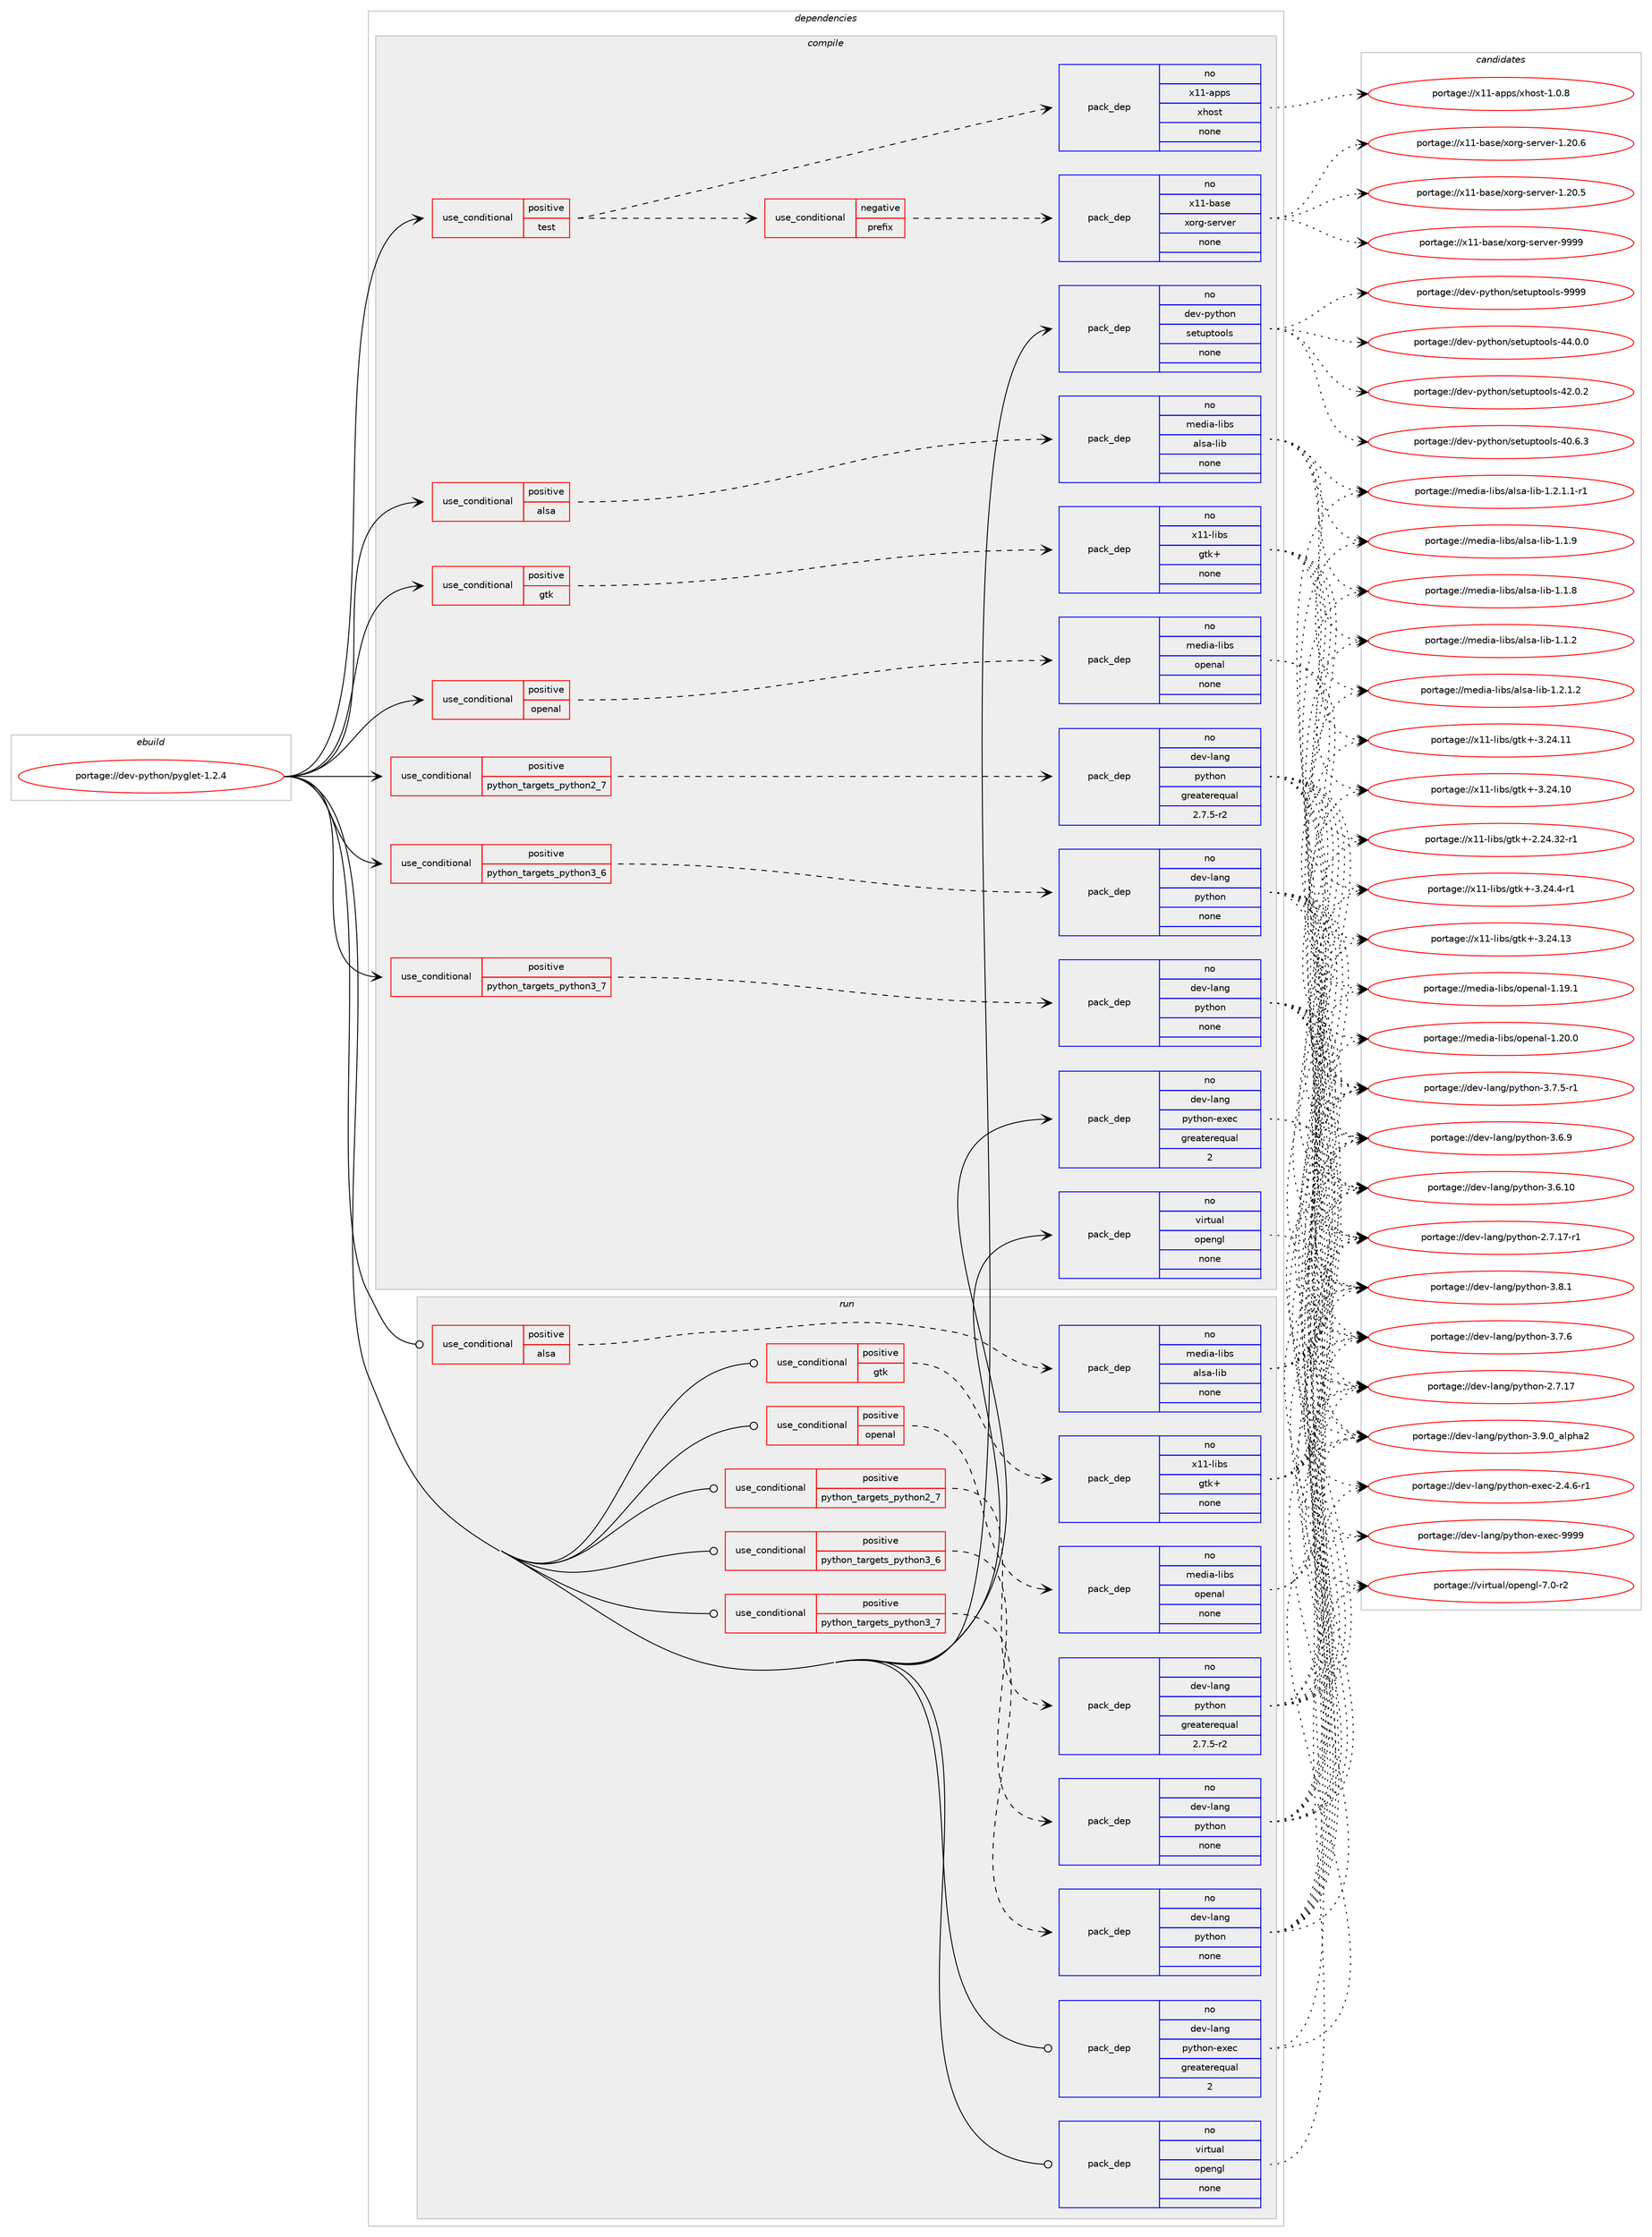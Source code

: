 digraph prolog {

# *************
# Graph options
# *************

newrank=true;
concentrate=true;
compound=true;
graph [rankdir=LR,fontname=Helvetica,fontsize=10,ranksep=1.5];#, ranksep=2.5, nodesep=0.2];
edge  [arrowhead=vee];
node  [fontname=Helvetica,fontsize=10];

# **********
# The ebuild
# **********

subgraph cluster_leftcol {
color=gray;
rank=same;
label=<<i>ebuild</i>>;
id [label="portage://dev-python/pyglet-1.2.4", color=red, width=4, href="../dev-python/pyglet-1.2.4.svg"];
}

# ****************
# The dependencies
# ****************

subgraph cluster_midcol {
color=gray;
label=<<i>dependencies</i>>;
subgraph cluster_compile {
fillcolor="#eeeeee";
style=filled;
label=<<i>compile</i>>;
subgraph cond109429 {
dependency437979 [label=<<TABLE BORDER="0" CELLBORDER="1" CELLSPACING="0" CELLPADDING="4"><TR><TD ROWSPAN="3" CELLPADDING="10">use_conditional</TD></TR><TR><TD>positive</TD></TR><TR><TD>alsa</TD></TR></TABLE>>, shape=none, color=red];
subgraph pack323612 {
dependency437980 [label=<<TABLE BORDER="0" CELLBORDER="1" CELLSPACING="0" CELLPADDING="4" WIDTH="220"><TR><TD ROWSPAN="6" CELLPADDING="30">pack_dep</TD></TR><TR><TD WIDTH="110">no</TD></TR><TR><TD>media-libs</TD></TR><TR><TD>alsa-lib</TD></TR><TR><TD>none</TD></TR><TR><TD></TD></TR></TABLE>>, shape=none, color=blue];
}
dependency437979:e -> dependency437980:w [weight=20,style="dashed",arrowhead="vee"];
}
id:e -> dependency437979:w [weight=20,style="solid",arrowhead="vee"];
subgraph cond109430 {
dependency437981 [label=<<TABLE BORDER="0" CELLBORDER="1" CELLSPACING="0" CELLPADDING="4"><TR><TD ROWSPAN="3" CELLPADDING="10">use_conditional</TD></TR><TR><TD>positive</TD></TR><TR><TD>gtk</TD></TR></TABLE>>, shape=none, color=red];
subgraph pack323613 {
dependency437982 [label=<<TABLE BORDER="0" CELLBORDER="1" CELLSPACING="0" CELLPADDING="4" WIDTH="220"><TR><TD ROWSPAN="6" CELLPADDING="30">pack_dep</TD></TR><TR><TD WIDTH="110">no</TD></TR><TR><TD>x11-libs</TD></TR><TR><TD>gtk+</TD></TR><TR><TD>none</TD></TR><TR><TD></TD></TR></TABLE>>, shape=none, color=blue];
}
dependency437981:e -> dependency437982:w [weight=20,style="dashed",arrowhead="vee"];
}
id:e -> dependency437981:w [weight=20,style="solid",arrowhead="vee"];
subgraph cond109431 {
dependency437983 [label=<<TABLE BORDER="0" CELLBORDER="1" CELLSPACING="0" CELLPADDING="4"><TR><TD ROWSPAN="3" CELLPADDING="10">use_conditional</TD></TR><TR><TD>positive</TD></TR><TR><TD>openal</TD></TR></TABLE>>, shape=none, color=red];
subgraph pack323614 {
dependency437984 [label=<<TABLE BORDER="0" CELLBORDER="1" CELLSPACING="0" CELLPADDING="4" WIDTH="220"><TR><TD ROWSPAN="6" CELLPADDING="30">pack_dep</TD></TR><TR><TD WIDTH="110">no</TD></TR><TR><TD>media-libs</TD></TR><TR><TD>openal</TD></TR><TR><TD>none</TD></TR><TR><TD></TD></TR></TABLE>>, shape=none, color=blue];
}
dependency437983:e -> dependency437984:w [weight=20,style="dashed",arrowhead="vee"];
}
id:e -> dependency437983:w [weight=20,style="solid",arrowhead="vee"];
subgraph cond109432 {
dependency437985 [label=<<TABLE BORDER="0" CELLBORDER="1" CELLSPACING="0" CELLPADDING="4"><TR><TD ROWSPAN="3" CELLPADDING="10">use_conditional</TD></TR><TR><TD>positive</TD></TR><TR><TD>python_targets_python2_7</TD></TR></TABLE>>, shape=none, color=red];
subgraph pack323615 {
dependency437986 [label=<<TABLE BORDER="0" CELLBORDER="1" CELLSPACING="0" CELLPADDING="4" WIDTH="220"><TR><TD ROWSPAN="6" CELLPADDING="30">pack_dep</TD></TR><TR><TD WIDTH="110">no</TD></TR><TR><TD>dev-lang</TD></TR><TR><TD>python</TD></TR><TR><TD>greaterequal</TD></TR><TR><TD>2.7.5-r2</TD></TR></TABLE>>, shape=none, color=blue];
}
dependency437985:e -> dependency437986:w [weight=20,style="dashed",arrowhead="vee"];
}
id:e -> dependency437985:w [weight=20,style="solid",arrowhead="vee"];
subgraph cond109433 {
dependency437987 [label=<<TABLE BORDER="0" CELLBORDER="1" CELLSPACING="0" CELLPADDING="4"><TR><TD ROWSPAN="3" CELLPADDING="10">use_conditional</TD></TR><TR><TD>positive</TD></TR><TR><TD>python_targets_python3_6</TD></TR></TABLE>>, shape=none, color=red];
subgraph pack323616 {
dependency437988 [label=<<TABLE BORDER="0" CELLBORDER="1" CELLSPACING="0" CELLPADDING="4" WIDTH="220"><TR><TD ROWSPAN="6" CELLPADDING="30">pack_dep</TD></TR><TR><TD WIDTH="110">no</TD></TR><TR><TD>dev-lang</TD></TR><TR><TD>python</TD></TR><TR><TD>none</TD></TR><TR><TD></TD></TR></TABLE>>, shape=none, color=blue];
}
dependency437987:e -> dependency437988:w [weight=20,style="dashed",arrowhead="vee"];
}
id:e -> dependency437987:w [weight=20,style="solid",arrowhead="vee"];
subgraph cond109434 {
dependency437989 [label=<<TABLE BORDER="0" CELLBORDER="1" CELLSPACING="0" CELLPADDING="4"><TR><TD ROWSPAN="3" CELLPADDING="10">use_conditional</TD></TR><TR><TD>positive</TD></TR><TR><TD>python_targets_python3_7</TD></TR></TABLE>>, shape=none, color=red];
subgraph pack323617 {
dependency437990 [label=<<TABLE BORDER="0" CELLBORDER="1" CELLSPACING="0" CELLPADDING="4" WIDTH="220"><TR><TD ROWSPAN="6" CELLPADDING="30">pack_dep</TD></TR><TR><TD WIDTH="110">no</TD></TR><TR><TD>dev-lang</TD></TR><TR><TD>python</TD></TR><TR><TD>none</TD></TR><TR><TD></TD></TR></TABLE>>, shape=none, color=blue];
}
dependency437989:e -> dependency437990:w [weight=20,style="dashed",arrowhead="vee"];
}
id:e -> dependency437989:w [weight=20,style="solid",arrowhead="vee"];
subgraph cond109435 {
dependency437991 [label=<<TABLE BORDER="0" CELLBORDER="1" CELLSPACING="0" CELLPADDING="4"><TR><TD ROWSPAN="3" CELLPADDING="10">use_conditional</TD></TR><TR><TD>positive</TD></TR><TR><TD>test</TD></TR></TABLE>>, shape=none, color=red];
subgraph cond109436 {
dependency437992 [label=<<TABLE BORDER="0" CELLBORDER="1" CELLSPACING="0" CELLPADDING="4"><TR><TD ROWSPAN="3" CELLPADDING="10">use_conditional</TD></TR><TR><TD>negative</TD></TR><TR><TD>prefix</TD></TR></TABLE>>, shape=none, color=red];
subgraph pack323618 {
dependency437993 [label=<<TABLE BORDER="0" CELLBORDER="1" CELLSPACING="0" CELLPADDING="4" WIDTH="220"><TR><TD ROWSPAN="6" CELLPADDING="30">pack_dep</TD></TR><TR><TD WIDTH="110">no</TD></TR><TR><TD>x11-base</TD></TR><TR><TD>xorg-server</TD></TR><TR><TD>none</TD></TR><TR><TD></TD></TR></TABLE>>, shape=none, color=blue];
}
dependency437992:e -> dependency437993:w [weight=20,style="dashed",arrowhead="vee"];
}
dependency437991:e -> dependency437992:w [weight=20,style="dashed",arrowhead="vee"];
subgraph pack323619 {
dependency437994 [label=<<TABLE BORDER="0" CELLBORDER="1" CELLSPACING="0" CELLPADDING="4" WIDTH="220"><TR><TD ROWSPAN="6" CELLPADDING="30">pack_dep</TD></TR><TR><TD WIDTH="110">no</TD></TR><TR><TD>x11-apps</TD></TR><TR><TD>xhost</TD></TR><TR><TD>none</TD></TR><TR><TD></TD></TR></TABLE>>, shape=none, color=blue];
}
dependency437991:e -> dependency437994:w [weight=20,style="dashed",arrowhead="vee"];
}
id:e -> dependency437991:w [weight=20,style="solid",arrowhead="vee"];
subgraph pack323620 {
dependency437995 [label=<<TABLE BORDER="0" CELLBORDER="1" CELLSPACING="0" CELLPADDING="4" WIDTH="220"><TR><TD ROWSPAN="6" CELLPADDING="30">pack_dep</TD></TR><TR><TD WIDTH="110">no</TD></TR><TR><TD>dev-lang</TD></TR><TR><TD>python-exec</TD></TR><TR><TD>greaterequal</TD></TR><TR><TD>2</TD></TR></TABLE>>, shape=none, color=blue];
}
id:e -> dependency437995:w [weight=20,style="solid",arrowhead="vee"];
subgraph pack323621 {
dependency437996 [label=<<TABLE BORDER="0" CELLBORDER="1" CELLSPACING="0" CELLPADDING="4" WIDTH="220"><TR><TD ROWSPAN="6" CELLPADDING="30">pack_dep</TD></TR><TR><TD WIDTH="110">no</TD></TR><TR><TD>dev-python</TD></TR><TR><TD>setuptools</TD></TR><TR><TD>none</TD></TR><TR><TD></TD></TR></TABLE>>, shape=none, color=blue];
}
id:e -> dependency437996:w [weight=20,style="solid",arrowhead="vee"];
subgraph pack323622 {
dependency437997 [label=<<TABLE BORDER="0" CELLBORDER="1" CELLSPACING="0" CELLPADDING="4" WIDTH="220"><TR><TD ROWSPAN="6" CELLPADDING="30">pack_dep</TD></TR><TR><TD WIDTH="110">no</TD></TR><TR><TD>virtual</TD></TR><TR><TD>opengl</TD></TR><TR><TD>none</TD></TR><TR><TD></TD></TR></TABLE>>, shape=none, color=blue];
}
id:e -> dependency437997:w [weight=20,style="solid",arrowhead="vee"];
}
subgraph cluster_compileandrun {
fillcolor="#eeeeee";
style=filled;
label=<<i>compile and run</i>>;
}
subgraph cluster_run {
fillcolor="#eeeeee";
style=filled;
label=<<i>run</i>>;
subgraph cond109437 {
dependency437998 [label=<<TABLE BORDER="0" CELLBORDER="1" CELLSPACING="0" CELLPADDING="4"><TR><TD ROWSPAN="3" CELLPADDING="10">use_conditional</TD></TR><TR><TD>positive</TD></TR><TR><TD>alsa</TD></TR></TABLE>>, shape=none, color=red];
subgraph pack323623 {
dependency437999 [label=<<TABLE BORDER="0" CELLBORDER="1" CELLSPACING="0" CELLPADDING="4" WIDTH="220"><TR><TD ROWSPAN="6" CELLPADDING="30">pack_dep</TD></TR><TR><TD WIDTH="110">no</TD></TR><TR><TD>media-libs</TD></TR><TR><TD>alsa-lib</TD></TR><TR><TD>none</TD></TR><TR><TD></TD></TR></TABLE>>, shape=none, color=blue];
}
dependency437998:e -> dependency437999:w [weight=20,style="dashed",arrowhead="vee"];
}
id:e -> dependency437998:w [weight=20,style="solid",arrowhead="odot"];
subgraph cond109438 {
dependency438000 [label=<<TABLE BORDER="0" CELLBORDER="1" CELLSPACING="0" CELLPADDING="4"><TR><TD ROWSPAN="3" CELLPADDING="10">use_conditional</TD></TR><TR><TD>positive</TD></TR><TR><TD>gtk</TD></TR></TABLE>>, shape=none, color=red];
subgraph pack323624 {
dependency438001 [label=<<TABLE BORDER="0" CELLBORDER="1" CELLSPACING="0" CELLPADDING="4" WIDTH="220"><TR><TD ROWSPAN="6" CELLPADDING="30">pack_dep</TD></TR><TR><TD WIDTH="110">no</TD></TR><TR><TD>x11-libs</TD></TR><TR><TD>gtk+</TD></TR><TR><TD>none</TD></TR><TR><TD></TD></TR></TABLE>>, shape=none, color=blue];
}
dependency438000:e -> dependency438001:w [weight=20,style="dashed",arrowhead="vee"];
}
id:e -> dependency438000:w [weight=20,style="solid",arrowhead="odot"];
subgraph cond109439 {
dependency438002 [label=<<TABLE BORDER="0" CELLBORDER="1" CELLSPACING="0" CELLPADDING="4"><TR><TD ROWSPAN="3" CELLPADDING="10">use_conditional</TD></TR><TR><TD>positive</TD></TR><TR><TD>openal</TD></TR></TABLE>>, shape=none, color=red];
subgraph pack323625 {
dependency438003 [label=<<TABLE BORDER="0" CELLBORDER="1" CELLSPACING="0" CELLPADDING="4" WIDTH="220"><TR><TD ROWSPAN="6" CELLPADDING="30">pack_dep</TD></TR><TR><TD WIDTH="110">no</TD></TR><TR><TD>media-libs</TD></TR><TR><TD>openal</TD></TR><TR><TD>none</TD></TR><TR><TD></TD></TR></TABLE>>, shape=none, color=blue];
}
dependency438002:e -> dependency438003:w [weight=20,style="dashed",arrowhead="vee"];
}
id:e -> dependency438002:w [weight=20,style="solid",arrowhead="odot"];
subgraph cond109440 {
dependency438004 [label=<<TABLE BORDER="0" CELLBORDER="1" CELLSPACING="0" CELLPADDING="4"><TR><TD ROWSPAN="3" CELLPADDING="10">use_conditional</TD></TR><TR><TD>positive</TD></TR><TR><TD>python_targets_python2_7</TD></TR></TABLE>>, shape=none, color=red];
subgraph pack323626 {
dependency438005 [label=<<TABLE BORDER="0" CELLBORDER="1" CELLSPACING="0" CELLPADDING="4" WIDTH="220"><TR><TD ROWSPAN="6" CELLPADDING="30">pack_dep</TD></TR><TR><TD WIDTH="110">no</TD></TR><TR><TD>dev-lang</TD></TR><TR><TD>python</TD></TR><TR><TD>greaterequal</TD></TR><TR><TD>2.7.5-r2</TD></TR></TABLE>>, shape=none, color=blue];
}
dependency438004:e -> dependency438005:w [weight=20,style="dashed",arrowhead="vee"];
}
id:e -> dependency438004:w [weight=20,style="solid",arrowhead="odot"];
subgraph cond109441 {
dependency438006 [label=<<TABLE BORDER="0" CELLBORDER="1" CELLSPACING="0" CELLPADDING="4"><TR><TD ROWSPAN="3" CELLPADDING="10">use_conditional</TD></TR><TR><TD>positive</TD></TR><TR><TD>python_targets_python3_6</TD></TR></TABLE>>, shape=none, color=red];
subgraph pack323627 {
dependency438007 [label=<<TABLE BORDER="0" CELLBORDER="1" CELLSPACING="0" CELLPADDING="4" WIDTH="220"><TR><TD ROWSPAN="6" CELLPADDING="30">pack_dep</TD></TR><TR><TD WIDTH="110">no</TD></TR><TR><TD>dev-lang</TD></TR><TR><TD>python</TD></TR><TR><TD>none</TD></TR><TR><TD></TD></TR></TABLE>>, shape=none, color=blue];
}
dependency438006:e -> dependency438007:w [weight=20,style="dashed",arrowhead="vee"];
}
id:e -> dependency438006:w [weight=20,style="solid",arrowhead="odot"];
subgraph cond109442 {
dependency438008 [label=<<TABLE BORDER="0" CELLBORDER="1" CELLSPACING="0" CELLPADDING="4"><TR><TD ROWSPAN="3" CELLPADDING="10">use_conditional</TD></TR><TR><TD>positive</TD></TR><TR><TD>python_targets_python3_7</TD></TR></TABLE>>, shape=none, color=red];
subgraph pack323628 {
dependency438009 [label=<<TABLE BORDER="0" CELLBORDER="1" CELLSPACING="0" CELLPADDING="4" WIDTH="220"><TR><TD ROWSPAN="6" CELLPADDING="30">pack_dep</TD></TR><TR><TD WIDTH="110">no</TD></TR><TR><TD>dev-lang</TD></TR><TR><TD>python</TD></TR><TR><TD>none</TD></TR><TR><TD></TD></TR></TABLE>>, shape=none, color=blue];
}
dependency438008:e -> dependency438009:w [weight=20,style="dashed",arrowhead="vee"];
}
id:e -> dependency438008:w [weight=20,style="solid",arrowhead="odot"];
subgraph pack323629 {
dependency438010 [label=<<TABLE BORDER="0" CELLBORDER="1" CELLSPACING="0" CELLPADDING="4" WIDTH="220"><TR><TD ROWSPAN="6" CELLPADDING="30">pack_dep</TD></TR><TR><TD WIDTH="110">no</TD></TR><TR><TD>dev-lang</TD></TR><TR><TD>python-exec</TD></TR><TR><TD>greaterequal</TD></TR><TR><TD>2</TD></TR></TABLE>>, shape=none, color=blue];
}
id:e -> dependency438010:w [weight=20,style="solid",arrowhead="odot"];
subgraph pack323630 {
dependency438011 [label=<<TABLE BORDER="0" CELLBORDER="1" CELLSPACING="0" CELLPADDING="4" WIDTH="220"><TR><TD ROWSPAN="6" CELLPADDING="30">pack_dep</TD></TR><TR><TD WIDTH="110">no</TD></TR><TR><TD>virtual</TD></TR><TR><TD>opengl</TD></TR><TR><TD>none</TD></TR><TR><TD></TD></TR></TABLE>>, shape=none, color=blue];
}
id:e -> dependency438011:w [weight=20,style="solid",arrowhead="odot"];
}
}

# **************
# The candidates
# **************

subgraph cluster_choices {
rank=same;
color=gray;
label=<<i>candidates</i>>;

subgraph choice323612 {
color=black;
nodesep=1;
choice10910110010597451081059811547971081159745108105984549465046494650 [label="portage://media-libs/alsa-lib-1.2.1.2", color=red, width=4,href="../media-libs/alsa-lib-1.2.1.2.svg"];
choice109101100105974510810598115479710811597451081059845494650464946494511449 [label="portage://media-libs/alsa-lib-1.2.1.1-r1", color=red, width=4,href="../media-libs/alsa-lib-1.2.1.1-r1.svg"];
choice1091011001059745108105981154797108115974510810598454946494657 [label="portage://media-libs/alsa-lib-1.1.9", color=red, width=4,href="../media-libs/alsa-lib-1.1.9.svg"];
choice1091011001059745108105981154797108115974510810598454946494656 [label="portage://media-libs/alsa-lib-1.1.8", color=red, width=4,href="../media-libs/alsa-lib-1.1.8.svg"];
choice1091011001059745108105981154797108115974510810598454946494650 [label="portage://media-libs/alsa-lib-1.1.2", color=red, width=4,href="../media-libs/alsa-lib-1.1.2.svg"];
dependency437980:e -> choice10910110010597451081059811547971081159745108105984549465046494650:w [style=dotted,weight="100"];
dependency437980:e -> choice109101100105974510810598115479710811597451081059845494650464946494511449:w [style=dotted,weight="100"];
dependency437980:e -> choice1091011001059745108105981154797108115974510810598454946494657:w [style=dotted,weight="100"];
dependency437980:e -> choice1091011001059745108105981154797108115974510810598454946494656:w [style=dotted,weight="100"];
dependency437980:e -> choice1091011001059745108105981154797108115974510810598454946494650:w [style=dotted,weight="100"];
}
subgraph choice323613 {
color=black;
nodesep=1;
choice120494945108105981154710311610743455146505246524511449 [label="portage://x11-libs/gtk+-3.24.4-r1", color=red, width=4,href="../x11-libs/gtk+-3.24.4-r1.svg"];
choice1204949451081059811547103116107434551465052464951 [label="portage://x11-libs/gtk+-3.24.13", color=red, width=4,href="../x11-libs/gtk+-3.24.13.svg"];
choice1204949451081059811547103116107434551465052464949 [label="portage://x11-libs/gtk+-3.24.11", color=red, width=4,href="../x11-libs/gtk+-3.24.11.svg"];
choice1204949451081059811547103116107434551465052464948 [label="portage://x11-libs/gtk+-3.24.10", color=red, width=4,href="../x11-libs/gtk+-3.24.10.svg"];
choice12049494510810598115471031161074345504650524651504511449 [label="portage://x11-libs/gtk+-2.24.32-r1", color=red, width=4,href="../x11-libs/gtk+-2.24.32-r1.svg"];
dependency437982:e -> choice120494945108105981154710311610743455146505246524511449:w [style=dotted,weight="100"];
dependency437982:e -> choice1204949451081059811547103116107434551465052464951:w [style=dotted,weight="100"];
dependency437982:e -> choice1204949451081059811547103116107434551465052464949:w [style=dotted,weight="100"];
dependency437982:e -> choice1204949451081059811547103116107434551465052464948:w [style=dotted,weight="100"];
dependency437982:e -> choice12049494510810598115471031161074345504650524651504511449:w [style=dotted,weight="100"];
}
subgraph choice323614 {
color=black;
nodesep=1;
choice109101100105974510810598115471111121011109710845494650484648 [label="portage://media-libs/openal-1.20.0", color=red, width=4,href="../media-libs/openal-1.20.0.svg"];
choice109101100105974510810598115471111121011109710845494649574649 [label="portage://media-libs/openal-1.19.1", color=red, width=4,href="../media-libs/openal-1.19.1.svg"];
dependency437984:e -> choice109101100105974510810598115471111121011109710845494650484648:w [style=dotted,weight="100"];
dependency437984:e -> choice109101100105974510810598115471111121011109710845494649574649:w [style=dotted,weight="100"];
}
subgraph choice323615 {
color=black;
nodesep=1;
choice10010111845108971101034711212111610411111045514657464895971081121049750 [label="portage://dev-lang/python-3.9.0_alpha2", color=red, width=4,href="../dev-lang/python-3.9.0_alpha2.svg"];
choice100101118451089711010347112121116104111110455146564649 [label="portage://dev-lang/python-3.8.1", color=red, width=4,href="../dev-lang/python-3.8.1.svg"];
choice100101118451089711010347112121116104111110455146554654 [label="portage://dev-lang/python-3.7.6", color=red, width=4,href="../dev-lang/python-3.7.6.svg"];
choice1001011184510897110103471121211161041111104551465546534511449 [label="portage://dev-lang/python-3.7.5-r1", color=red, width=4,href="../dev-lang/python-3.7.5-r1.svg"];
choice100101118451089711010347112121116104111110455146544657 [label="portage://dev-lang/python-3.6.9", color=red, width=4,href="../dev-lang/python-3.6.9.svg"];
choice10010111845108971101034711212111610411111045514654464948 [label="portage://dev-lang/python-3.6.10", color=red, width=4,href="../dev-lang/python-3.6.10.svg"];
choice100101118451089711010347112121116104111110455046554649554511449 [label="portage://dev-lang/python-2.7.17-r1", color=red, width=4,href="../dev-lang/python-2.7.17-r1.svg"];
choice10010111845108971101034711212111610411111045504655464955 [label="portage://dev-lang/python-2.7.17", color=red, width=4,href="../dev-lang/python-2.7.17.svg"];
dependency437986:e -> choice10010111845108971101034711212111610411111045514657464895971081121049750:w [style=dotted,weight="100"];
dependency437986:e -> choice100101118451089711010347112121116104111110455146564649:w [style=dotted,weight="100"];
dependency437986:e -> choice100101118451089711010347112121116104111110455146554654:w [style=dotted,weight="100"];
dependency437986:e -> choice1001011184510897110103471121211161041111104551465546534511449:w [style=dotted,weight="100"];
dependency437986:e -> choice100101118451089711010347112121116104111110455146544657:w [style=dotted,weight="100"];
dependency437986:e -> choice10010111845108971101034711212111610411111045514654464948:w [style=dotted,weight="100"];
dependency437986:e -> choice100101118451089711010347112121116104111110455046554649554511449:w [style=dotted,weight="100"];
dependency437986:e -> choice10010111845108971101034711212111610411111045504655464955:w [style=dotted,weight="100"];
}
subgraph choice323616 {
color=black;
nodesep=1;
choice10010111845108971101034711212111610411111045514657464895971081121049750 [label="portage://dev-lang/python-3.9.0_alpha2", color=red, width=4,href="../dev-lang/python-3.9.0_alpha2.svg"];
choice100101118451089711010347112121116104111110455146564649 [label="portage://dev-lang/python-3.8.1", color=red, width=4,href="../dev-lang/python-3.8.1.svg"];
choice100101118451089711010347112121116104111110455146554654 [label="portage://dev-lang/python-3.7.6", color=red, width=4,href="../dev-lang/python-3.7.6.svg"];
choice1001011184510897110103471121211161041111104551465546534511449 [label="portage://dev-lang/python-3.7.5-r1", color=red, width=4,href="../dev-lang/python-3.7.5-r1.svg"];
choice100101118451089711010347112121116104111110455146544657 [label="portage://dev-lang/python-3.6.9", color=red, width=4,href="../dev-lang/python-3.6.9.svg"];
choice10010111845108971101034711212111610411111045514654464948 [label="portage://dev-lang/python-3.6.10", color=red, width=4,href="../dev-lang/python-3.6.10.svg"];
choice100101118451089711010347112121116104111110455046554649554511449 [label="portage://dev-lang/python-2.7.17-r1", color=red, width=4,href="../dev-lang/python-2.7.17-r1.svg"];
choice10010111845108971101034711212111610411111045504655464955 [label="portage://dev-lang/python-2.7.17", color=red, width=4,href="../dev-lang/python-2.7.17.svg"];
dependency437988:e -> choice10010111845108971101034711212111610411111045514657464895971081121049750:w [style=dotted,weight="100"];
dependency437988:e -> choice100101118451089711010347112121116104111110455146564649:w [style=dotted,weight="100"];
dependency437988:e -> choice100101118451089711010347112121116104111110455146554654:w [style=dotted,weight="100"];
dependency437988:e -> choice1001011184510897110103471121211161041111104551465546534511449:w [style=dotted,weight="100"];
dependency437988:e -> choice100101118451089711010347112121116104111110455146544657:w [style=dotted,weight="100"];
dependency437988:e -> choice10010111845108971101034711212111610411111045514654464948:w [style=dotted,weight="100"];
dependency437988:e -> choice100101118451089711010347112121116104111110455046554649554511449:w [style=dotted,weight="100"];
dependency437988:e -> choice10010111845108971101034711212111610411111045504655464955:w [style=dotted,weight="100"];
}
subgraph choice323617 {
color=black;
nodesep=1;
choice10010111845108971101034711212111610411111045514657464895971081121049750 [label="portage://dev-lang/python-3.9.0_alpha2", color=red, width=4,href="../dev-lang/python-3.9.0_alpha2.svg"];
choice100101118451089711010347112121116104111110455146564649 [label="portage://dev-lang/python-3.8.1", color=red, width=4,href="../dev-lang/python-3.8.1.svg"];
choice100101118451089711010347112121116104111110455146554654 [label="portage://dev-lang/python-3.7.6", color=red, width=4,href="../dev-lang/python-3.7.6.svg"];
choice1001011184510897110103471121211161041111104551465546534511449 [label="portage://dev-lang/python-3.7.5-r1", color=red, width=4,href="../dev-lang/python-3.7.5-r1.svg"];
choice100101118451089711010347112121116104111110455146544657 [label="portage://dev-lang/python-3.6.9", color=red, width=4,href="../dev-lang/python-3.6.9.svg"];
choice10010111845108971101034711212111610411111045514654464948 [label="portage://dev-lang/python-3.6.10", color=red, width=4,href="../dev-lang/python-3.6.10.svg"];
choice100101118451089711010347112121116104111110455046554649554511449 [label="portage://dev-lang/python-2.7.17-r1", color=red, width=4,href="../dev-lang/python-2.7.17-r1.svg"];
choice10010111845108971101034711212111610411111045504655464955 [label="portage://dev-lang/python-2.7.17", color=red, width=4,href="../dev-lang/python-2.7.17.svg"];
dependency437990:e -> choice10010111845108971101034711212111610411111045514657464895971081121049750:w [style=dotted,weight="100"];
dependency437990:e -> choice100101118451089711010347112121116104111110455146564649:w [style=dotted,weight="100"];
dependency437990:e -> choice100101118451089711010347112121116104111110455146554654:w [style=dotted,weight="100"];
dependency437990:e -> choice1001011184510897110103471121211161041111104551465546534511449:w [style=dotted,weight="100"];
dependency437990:e -> choice100101118451089711010347112121116104111110455146544657:w [style=dotted,weight="100"];
dependency437990:e -> choice10010111845108971101034711212111610411111045514654464948:w [style=dotted,weight="100"];
dependency437990:e -> choice100101118451089711010347112121116104111110455046554649554511449:w [style=dotted,weight="100"];
dependency437990:e -> choice10010111845108971101034711212111610411111045504655464955:w [style=dotted,weight="100"];
}
subgraph choice323618 {
color=black;
nodesep=1;
choice120494945989711510147120111114103451151011141181011144557575757 [label="portage://x11-base/xorg-server-9999", color=red, width=4,href="../x11-base/xorg-server-9999.svg"];
choice1204949459897115101471201111141034511510111411810111445494650484654 [label="portage://x11-base/xorg-server-1.20.6", color=red, width=4,href="../x11-base/xorg-server-1.20.6.svg"];
choice1204949459897115101471201111141034511510111411810111445494650484653 [label="portage://x11-base/xorg-server-1.20.5", color=red, width=4,href="../x11-base/xorg-server-1.20.5.svg"];
dependency437993:e -> choice120494945989711510147120111114103451151011141181011144557575757:w [style=dotted,weight="100"];
dependency437993:e -> choice1204949459897115101471201111141034511510111411810111445494650484654:w [style=dotted,weight="100"];
dependency437993:e -> choice1204949459897115101471201111141034511510111411810111445494650484653:w [style=dotted,weight="100"];
}
subgraph choice323619 {
color=black;
nodesep=1;
choice1204949459711211211547120104111115116454946484656 [label="portage://x11-apps/xhost-1.0.8", color=red, width=4,href="../x11-apps/xhost-1.0.8.svg"];
dependency437994:e -> choice1204949459711211211547120104111115116454946484656:w [style=dotted,weight="100"];
}
subgraph choice323620 {
color=black;
nodesep=1;
choice10010111845108971101034711212111610411111045101120101994557575757 [label="portage://dev-lang/python-exec-9999", color=red, width=4,href="../dev-lang/python-exec-9999.svg"];
choice10010111845108971101034711212111610411111045101120101994550465246544511449 [label="portage://dev-lang/python-exec-2.4.6-r1", color=red, width=4,href="../dev-lang/python-exec-2.4.6-r1.svg"];
dependency437995:e -> choice10010111845108971101034711212111610411111045101120101994557575757:w [style=dotted,weight="100"];
dependency437995:e -> choice10010111845108971101034711212111610411111045101120101994550465246544511449:w [style=dotted,weight="100"];
}
subgraph choice323621 {
color=black;
nodesep=1;
choice10010111845112121116104111110471151011161171121161111111081154557575757 [label="portage://dev-python/setuptools-9999", color=red, width=4,href="../dev-python/setuptools-9999.svg"];
choice100101118451121211161041111104711510111611711211611111110811545525246484648 [label="portage://dev-python/setuptools-44.0.0", color=red, width=4,href="../dev-python/setuptools-44.0.0.svg"];
choice100101118451121211161041111104711510111611711211611111110811545525046484650 [label="portage://dev-python/setuptools-42.0.2", color=red, width=4,href="../dev-python/setuptools-42.0.2.svg"];
choice100101118451121211161041111104711510111611711211611111110811545524846544651 [label="portage://dev-python/setuptools-40.6.3", color=red, width=4,href="../dev-python/setuptools-40.6.3.svg"];
dependency437996:e -> choice10010111845112121116104111110471151011161171121161111111081154557575757:w [style=dotted,weight="100"];
dependency437996:e -> choice100101118451121211161041111104711510111611711211611111110811545525246484648:w [style=dotted,weight="100"];
dependency437996:e -> choice100101118451121211161041111104711510111611711211611111110811545525046484650:w [style=dotted,weight="100"];
dependency437996:e -> choice100101118451121211161041111104711510111611711211611111110811545524846544651:w [style=dotted,weight="100"];
}
subgraph choice323622 {
color=black;
nodesep=1;
choice1181051141161179710847111112101110103108455546484511450 [label="portage://virtual/opengl-7.0-r2", color=red, width=4,href="../virtual/opengl-7.0-r2.svg"];
dependency437997:e -> choice1181051141161179710847111112101110103108455546484511450:w [style=dotted,weight="100"];
}
subgraph choice323623 {
color=black;
nodesep=1;
choice10910110010597451081059811547971081159745108105984549465046494650 [label="portage://media-libs/alsa-lib-1.2.1.2", color=red, width=4,href="../media-libs/alsa-lib-1.2.1.2.svg"];
choice109101100105974510810598115479710811597451081059845494650464946494511449 [label="portage://media-libs/alsa-lib-1.2.1.1-r1", color=red, width=4,href="../media-libs/alsa-lib-1.2.1.1-r1.svg"];
choice1091011001059745108105981154797108115974510810598454946494657 [label="portage://media-libs/alsa-lib-1.1.9", color=red, width=4,href="../media-libs/alsa-lib-1.1.9.svg"];
choice1091011001059745108105981154797108115974510810598454946494656 [label="portage://media-libs/alsa-lib-1.1.8", color=red, width=4,href="../media-libs/alsa-lib-1.1.8.svg"];
choice1091011001059745108105981154797108115974510810598454946494650 [label="portage://media-libs/alsa-lib-1.1.2", color=red, width=4,href="../media-libs/alsa-lib-1.1.2.svg"];
dependency437999:e -> choice10910110010597451081059811547971081159745108105984549465046494650:w [style=dotted,weight="100"];
dependency437999:e -> choice109101100105974510810598115479710811597451081059845494650464946494511449:w [style=dotted,weight="100"];
dependency437999:e -> choice1091011001059745108105981154797108115974510810598454946494657:w [style=dotted,weight="100"];
dependency437999:e -> choice1091011001059745108105981154797108115974510810598454946494656:w [style=dotted,weight="100"];
dependency437999:e -> choice1091011001059745108105981154797108115974510810598454946494650:w [style=dotted,weight="100"];
}
subgraph choice323624 {
color=black;
nodesep=1;
choice120494945108105981154710311610743455146505246524511449 [label="portage://x11-libs/gtk+-3.24.4-r1", color=red, width=4,href="../x11-libs/gtk+-3.24.4-r1.svg"];
choice1204949451081059811547103116107434551465052464951 [label="portage://x11-libs/gtk+-3.24.13", color=red, width=4,href="../x11-libs/gtk+-3.24.13.svg"];
choice1204949451081059811547103116107434551465052464949 [label="portage://x11-libs/gtk+-3.24.11", color=red, width=4,href="../x11-libs/gtk+-3.24.11.svg"];
choice1204949451081059811547103116107434551465052464948 [label="portage://x11-libs/gtk+-3.24.10", color=red, width=4,href="../x11-libs/gtk+-3.24.10.svg"];
choice12049494510810598115471031161074345504650524651504511449 [label="portage://x11-libs/gtk+-2.24.32-r1", color=red, width=4,href="../x11-libs/gtk+-2.24.32-r1.svg"];
dependency438001:e -> choice120494945108105981154710311610743455146505246524511449:w [style=dotted,weight="100"];
dependency438001:e -> choice1204949451081059811547103116107434551465052464951:w [style=dotted,weight="100"];
dependency438001:e -> choice1204949451081059811547103116107434551465052464949:w [style=dotted,weight="100"];
dependency438001:e -> choice1204949451081059811547103116107434551465052464948:w [style=dotted,weight="100"];
dependency438001:e -> choice12049494510810598115471031161074345504650524651504511449:w [style=dotted,weight="100"];
}
subgraph choice323625 {
color=black;
nodesep=1;
choice109101100105974510810598115471111121011109710845494650484648 [label="portage://media-libs/openal-1.20.0", color=red, width=4,href="../media-libs/openal-1.20.0.svg"];
choice109101100105974510810598115471111121011109710845494649574649 [label="portage://media-libs/openal-1.19.1", color=red, width=4,href="../media-libs/openal-1.19.1.svg"];
dependency438003:e -> choice109101100105974510810598115471111121011109710845494650484648:w [style=dotted,weight="100"];
dependency438003:e -> choice109101100105974510810598115471111121011109710845494649574649:w [style=dotted,weight="100"];
}
subgraph choice323626 {
color=black;
nodesep=1;
choice10010111845108971101034711212111610411111045514657464895971081121049750 [label="portage://dev-lang/python-3.9.0_alpha2", color=red, width=4,href="../dev-lang/python-3.9.0_alpha2.svg"];
choice100101118451089711010347112121116104111110455146564649 [label="portage://dev-lang/python-3.8.1", color=red, width=4,href="../dev-lang/python-3.8.1.svg"];
choice100101118451089711010347112121116104111110455146554654 [label="portage://dev-lang/python-3.7.6", color=red, width=4,href="../dev-lang/python-3.7.6.svg"];
choice1001011184510897110103471121211161041111104551465546534511449 [label="portage://dev-lang/python-3.7.5-r1", color=red, width=4,href="../dev-lang/python-3.7.5-r1.svg"];
choice100101118451089711010347112121116104111110455146544657 [label="portage://dev-lang/python-3.6.9", color=red, width=4,href="../dev-lang/python-3.6.9.svg"];
choice10010111845108971101034711212111610411111045514654464948 [label="portage://dev-lang/python-3.6.10", color=red, width=4,href="../dev-lang/python-3.6.10.svg"];
choice100101118451089711010347112121116104111110455046554649554511449 [label="portage://dev-lang/python-2.7.17-r1", color=red, width=4,href="../dev-lang/python-2.7.17-r1.svg"];
choice10010111845108971101034711212111610411111045504655464955 [label="portage://dev-lang/python-2.7.17", color=red, width=4,href="../dev-lang/python-2.7.17.svg"];
dependency438005:e -> choice10010111845108971101034711212111610411111045514657464895971081121049750:w [style=dotted,weight="100"];
dependency438005:e -> choice100101118451089711010347112121116104111110455146564649:w [style=dotted,weight="100"];
dependency438005:e -> choice100101118451089711010347112121116104111110455146554654:w [style=dotted,weight="100"];
dependency438005:e -> choice1001011184510897110103471121211161041111104551465546534511449:w [style=dotted,weight="100"];
dependency438005:e -> choice100101118451089711010347112121116104111110455146544657:w [style=dotted,weight="100"];
dependency438005:e -> choice10010111845108971101034711212111610411111045514654464948:w [style=dotted,weight="100"];
dependency438005:e -> choice100101118451089711010347112121116104111110455046554649554511449:w [style=dotted,weight="100"];
dependency438005:e -> choice10010111845108971101034711212111610411111045504655464955:w [style=dotted,weight="100"];
}
subgraph choice323627 {
color=black;
nodesep=1;
choice10010111845108971101034711212111610411111045514657464895971081121049750 [label="portage://dev-lang/python-3.9.0_alpha2", color=red, width=4,href="../dev-lang/python-3.9.0_alpha2.svg"];
choice100101118451089711010347112121116104111110455146564649 [label="portage://dev-lang/python-3.8.1", color=red, width=4,href="../dev-lang/python-3.8.1.svg"];
choice100101118451089711010347112121116104111110455146554654 [label="portage://dev-lang/python-3.7.6", color=red, width=4,href="../dev-lang/python-3.7.6.svg"];
choice1001011184510897110103471121211161041111104551465546534511449 [label="portage://dev-lang/python-3.7.5-r1", color=red, width=4,href="../dev-lang/python-3.7.5-r1.svg"];
choice100101118451089711010347112121116104111110455146544657 [label="portage://dev-lang/python-3.6.9", color=red, width=4,href="../dev-lang/python-3.6.9.svg"];
choice10010111845108971101034711212111610411111045514654464948 [label="portage://dev-lang/python-3.6.10", color=red, width=4,href="../dev-lang/python-3.6.10.svg"];
choice100101118451089711010347112121116104111110455046554649554511449 [label="portage://dev-lang/python-2.7.17-r1", color=red, width=4,href="../dev-lang/python-2.7.17-r1.svg"];
choice10010111845108971101034711212111610411111045504655464955 [label="portage://dev-lang/python-2.7.17", color=red, width=4,href="../dev-lang/python-2.7.17.svg"];
dependency438007:e -> choice10010111845108971101034711212111610411111045514657464895971081121049750:w [style=dotted,weight="100"];
dependency438007:e -> choice100101118451089711010347112121116104111110455146564649:w [style=dotted,weight="100"];
dependency438007:e -> choice100101118451089711010347112121116104111110455146554654:w [style=dotted,weight="100"];
dependency438007:e -> choice1001011184510897110103471121211161041111104551465546534511449:w [style=dotted,weight="100"];
dependency438007:e -> choice100101118451089711010347112121116104111110455146544657:w [style=dotted,weight="100"];
dependency438007:e -> choice10010111845108971101034711212111610411111045514654464948:w [style=dotted,weight="100"];
dependency438007:e -> choice100101118451089711010347112121116104111110455046554649554511449:w [style=dotted,weight="100"];
dependency438007:e -> choice10010111845108971101034711212111610411111045504655464955:w [style=dotted,weight="100"];
}
subgraph choice323628 {
color=black;
nodesep=1;
choice10010111845108971101034711212111610411111045514657464895971081121049750 [label="portage://dev-lang/python-3.9.0_alpha2", color=red, width=4,href="../dev-lang/python-3.9.0_alpha2.svg"];
choice100101118451089711010347112121116104111110455146564649 [label="portage://dev-lang/python-3.8.1", color=red, width=4,href="../dev-lang/python-3.8.1.svg"];
choice100101118451089711010347112121116104111110455146554654 [label="portage://dev-lang/python-3.7.6", color=red, width=4,href="../dev-lang/python-3.7.6.svg"];
choice1001011184510897110103471121211161041111104551465546534511449 [label="portage://dev-lang/python-3.7.5-r1", color=red, width=4,href="../dev-lang/python-3.7.5-r1.svg"];
choice100101118451089711010347112121116104111110455146544657 [label="portage://dev-lang/python-3.6.9", color=red, width=4,href="../dev-lang/python-3.6.9.svg"];
choice10010111845108971101034711212111610411111045514654464948 [label="portage://dev-lang/python-3.6.10", color=red, width=4,href="../dev-lang/python-3.6.10.svg"];
choice100101118451089711010347112121116104111110455046554649554511449 [label="portage://dev-lang/python-2.7.17-r1", color=red, width=4,href="../dev-lang/python-2.7.17-r1.svg"];
choice10010111845108971101034711212111610411111045504655464955 [label="portage://dev-lang/python-2.7.17", color=red, width=4,href="../dev-lang/python-2.7.17.svg"];
dependency438009:e -> choice10010111845108971101034711212111610411111045514657464895971081121049750:w [style=dotted,weight="100"];
dependency438009:e -> choice100101118451089711010347112121116104111110455146564649:w [style=dotted,weight="100"];
dependency438009:e -> choice100101118451089711010347112121116104111110455146554654:w [style=dotted,weight="100"];
dependency438009:e -> choice1001011184510897110103471121211161041111104551465546534511449:w [style=dotted,weight="100"];
dependency438009:e -> choice100101118451089711010347112121116104111110455146544657:w [style=dotted,weight="100"];
dependency438009:e -> choice10010111845108971101034711212111610411111045514654464948:w [style=dotted,weight="100"];
dependency438009:e -> choice100101118451089711010347112121116104111110455046554649554511449:w [style=dotted,weight="100"];
dependency438009:e -> choice10010111845108971101034711212111610411111045504655464955:w [style=dotted,weight="100"];
}
subgraph choice323629 {
color=black;
nodesep=1;
choice10010111845108971101034711212111610411111045101120101994557575757 [label="portage://dev-lang/python-exec-9999", color=red, width=4,href="../dev-lang/python-exec-9999.svg"];
choice10010111845108971101034711212111610411111045101120101994550465246544511449 [label="portage://dev-lang/python-exec-2.4.6-r1", color=red, width=4,href="../dev-lang/python-exec-2.4.6-r1.svg"];
dependency438010:e -> choice10010111845108971101034711212111610411111045101120101994557575757:w [style=dotted,weight="100"];
dependency438010:e -> choice10010111845108971101034711212111610411111045101120101994550465246544511449:w [style=dotted,weight="100"];
}
subgraph choice323630 {
color=black;
nodesep=1;
choice1181051141161179710847111112101110103108455546484511450 [label="portage://virtual/opengl-7.0-r2", color=red, width=4,href="../virtual/opengl-7.0-r2.svg"];
dependency438011:e -> choice1181051141161179710847111112101110103108455546484511450:w [style=dotted,weight="100"];
}
}

}
